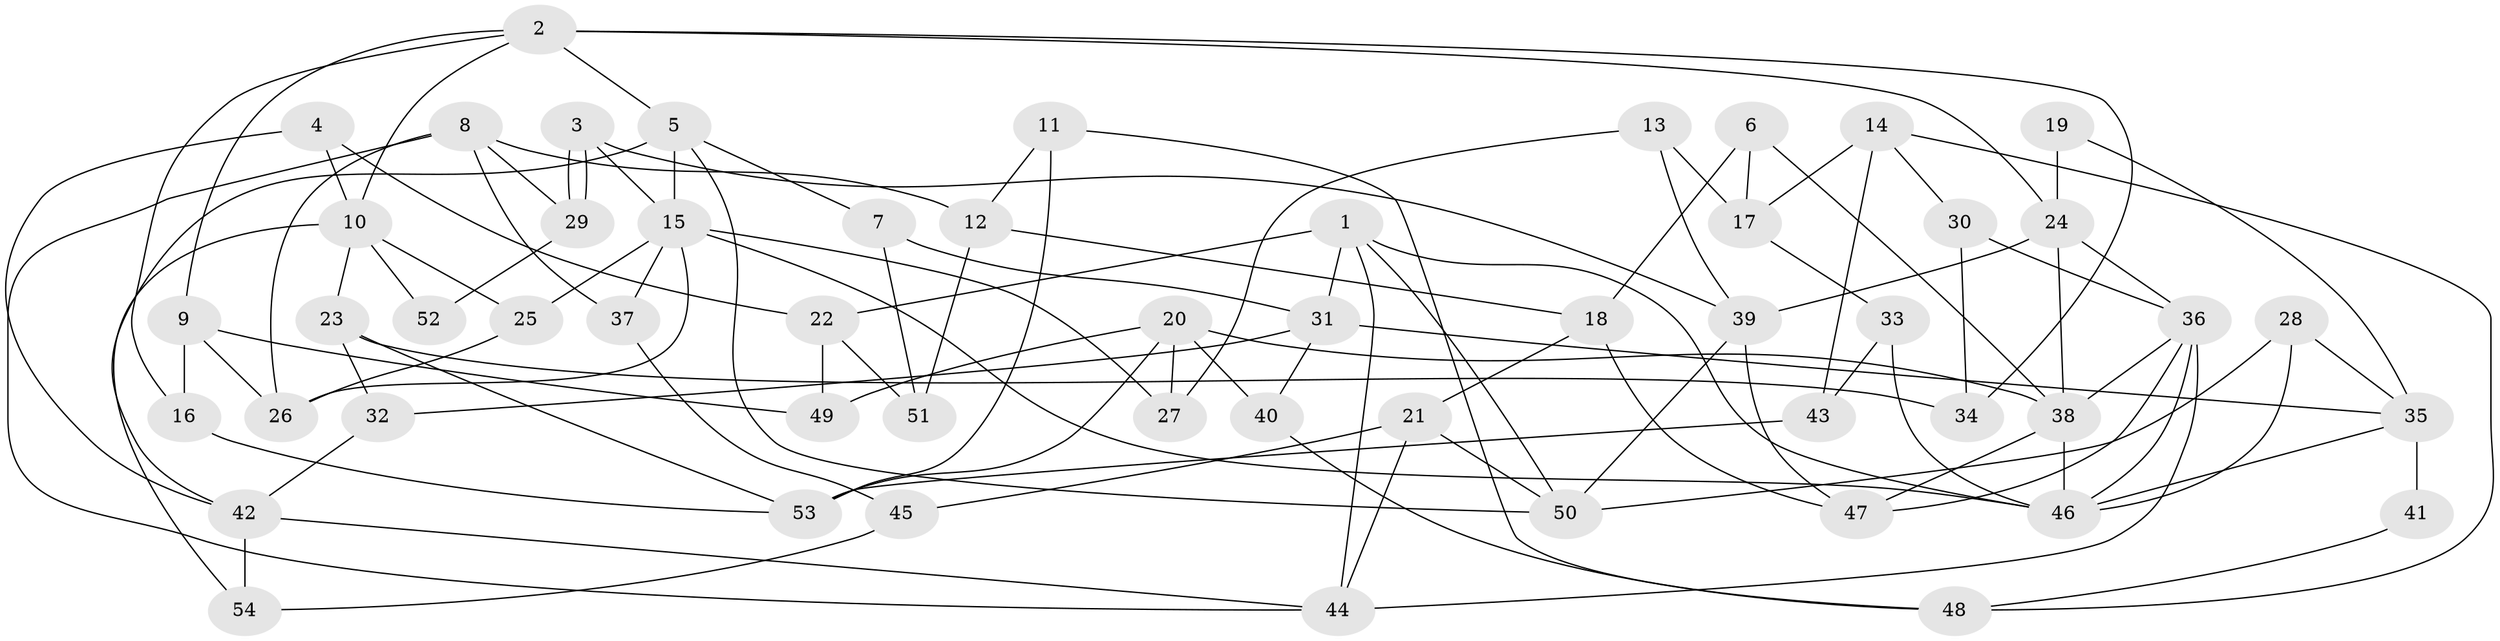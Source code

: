 // Generated by graph-tools (version 1.1) at 2025/49/03/09/25 04:49:30]
// undirected, 54 vertices, 108 edges
graph export_dot {
graph [start="1"]
  node [color=gray90,style=filled];
  1;
  2;
  3;
  4;
  5;
  6;
  7;
  8;
  9;
  10;
  11;
  12;
  13;
  14;
  15;
  16;
  17;
  18;
  19;
  20;
  21;
  22;
  23;
  24;
  25;
  26;
  27;
  28;
  29;
  30;
  31;
  32;
  33;
  34;
  35;
  36;
  37;
  38;
  39;
  40;
  41;
  42;
  43;
  44;
  45;
  46;
  47;
  48;
  49;
  50;
  51;
  52;
  53;
  54;
  1 -- 46;
  1 -- 50;
  1 -- 22;
  1 -- 31;
  1 -- 44;
  2 -- 16;
  2 -- 5;
  2 -- 9;
  2 -- 10;
  2 -- 24;
  2 -- 34;
  3 -- 15;
  3 -- 29;
  3 -- 29;
  3 -- 39;
  4 -- 22;
  4 -- 10;
  4 -- 42;
  5 -- 42;
  5 -- 50;
  5 -- 7;
  5 -- 15;
  6 -- 18;
  6 -- 38;
  6 -- 17;
  7 -- 31;
  7 -- 51;
  8 -- 26;
  8 -- 44;
  8 -- 12;
  8 -- 29;
  8 -- 37;
  9 -- 49;
  9 -- 16;
  9 -- 26;
  10 -- 23;
  10 -- 25;
  10 -- 52;
  10 -- 54;
  11 -- 53;
  11 -- 12;
  11 -- 48;
  12 -- 18;
  12 -- 51;
  13 -- 17;
  13 -- 39;
  13 -- 27;
  14 -- 48;
  14 -- 17;
  14 -- 30;
  14 -- 43;
  15 -- 25;
  15 -- 26;
  15 -- 27;
  15 -- 37;
  15 -- 46;
  16 -- 53;
  17 -- 33;
  18 -- 47;
  18 -- 21;
  19 -- 35;
  19 -- 24;
  20 -- 38;
  20 -- 27;
  20 -- 40;
  20 -- 49;
  20 -- 53;
  21 -- 45;
  21 -- 44;
  21 -- 50;
  22 -- 51;
  22 -- 49;
  23 -- 32;
  23 -- 34;
  23 -- 53;
  24 -- 36;
  24 -- 38;
  24 -- 39;
  25 -- 26;
  28 -- 46;
  28 -- 50;
  28 -- 35;
  29 -- 52;
  30 -- 36;
  30 -- 34;
  31 -- 35;
  31 -- 32;
  31 -- 40;
  32 -- 42;
  33 -- 43;
  33 -- 46;
  35 -- 46;
  35 -- 41;
  36 -- 46;
  36 -- 47;
  36 -- 38;
  36 -- 44;
  37 -- 45;
  38 -- 46;
  38 -- 47;
  39 -- 47;
  39 -- 50;
  40 -- 48;
  41 -- 48;
  42 -- 44;
  42 -- 54;
  43 -- 53;
  45 -- 54;
}
